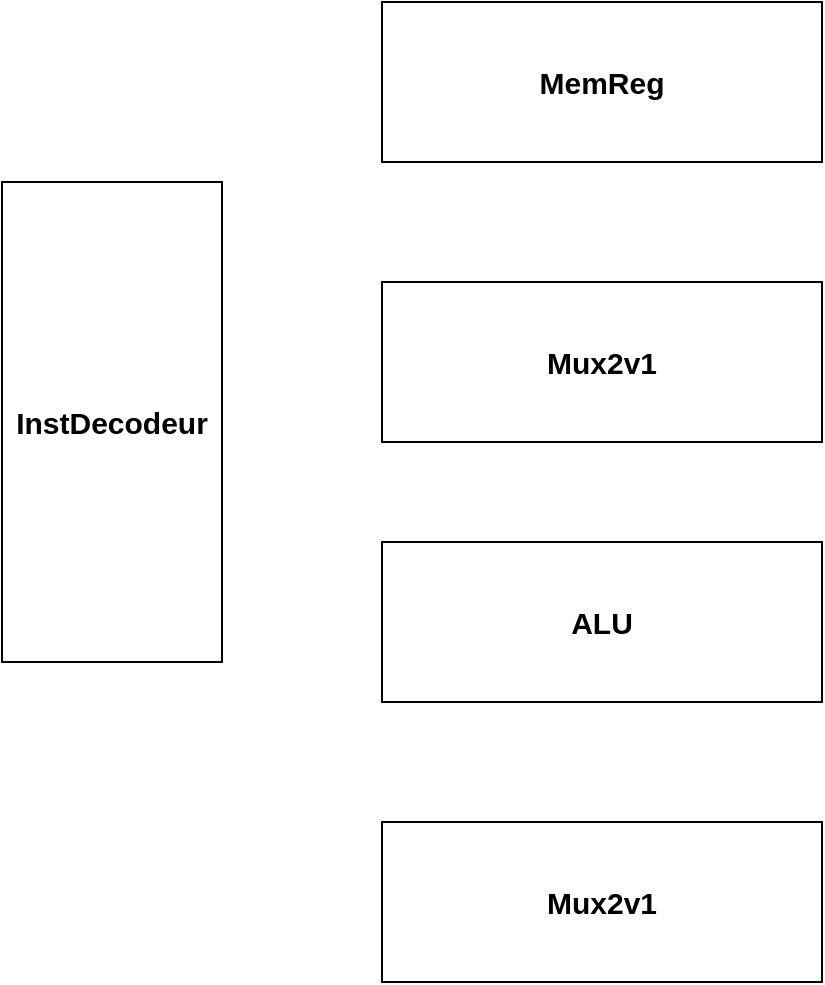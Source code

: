 <mxfile>
    <diagram id="tMwy91Ut9m3yxmC65fXQ" name="Page-1">
        <mxGraphModel dx="1015" dy="913" grid="1" gridSize="10" guides="1" tooltips="1" connect="1" arrows="1" fold="1" page="1" pageScale="1" pageWidth="850" pageHeight="1100" math="0" shadow="0">
            <root>
                <mxCell id="0"/>
                <mxCell id="1" parent="0"/>
                <mxCell id="2" value="InstDecodeur" style="rounded=0;whiteSpace=wrap;html=1;fontStyle=1;fontSize=15;" vertex="1" parent="1">
                    <mxGeometry x="80" y="230" width="110" height="240" as="geometry"/>
                </mxCell>
                <mxCell id="3" value="MemReg&lt;br&gt;" style="rounded=0;whiteSpace=wrap;html=1;fontStyle=1;fontSize=15;" vertex="1" parent="1">
                    <mxGeometry x="270" y="140" width="220" height="80" as="geometry"/>
                </mxCell>
                <mxCell id="4" value="Mux2v1" style="rounded=0;whiteSpace=wrap;html=1;fontStyle=1;fontSize=15;" vertex="1" parent="1">
                    <mxGeometry x="270" y="280" width="220" height="80" as="geometry"/>
                </mxCell>
                <mxCell id="5" value="ALU" style="rounded=0;whiteSpace=wrap;html=1;fontStyle=1;fontSize=15;" vertex="1" parent="1">
                    <mxGeometry x="270" y="410" width="220" height="80" as="geometry"/>
                </mxCell>
                <mxCell id="6" value="Mux2v1" style="rounded=0;whiteSpace=wrap;html=1;fontStyle=1;fontSize=15;" vertex="1" parent="1">
                    <mxGeometry x="270" y="550" width="220" height="80" as="geometry"/>
                </mxCell>
            </root>
        </mxGraphModel>
    </diagram>
</mxfile>